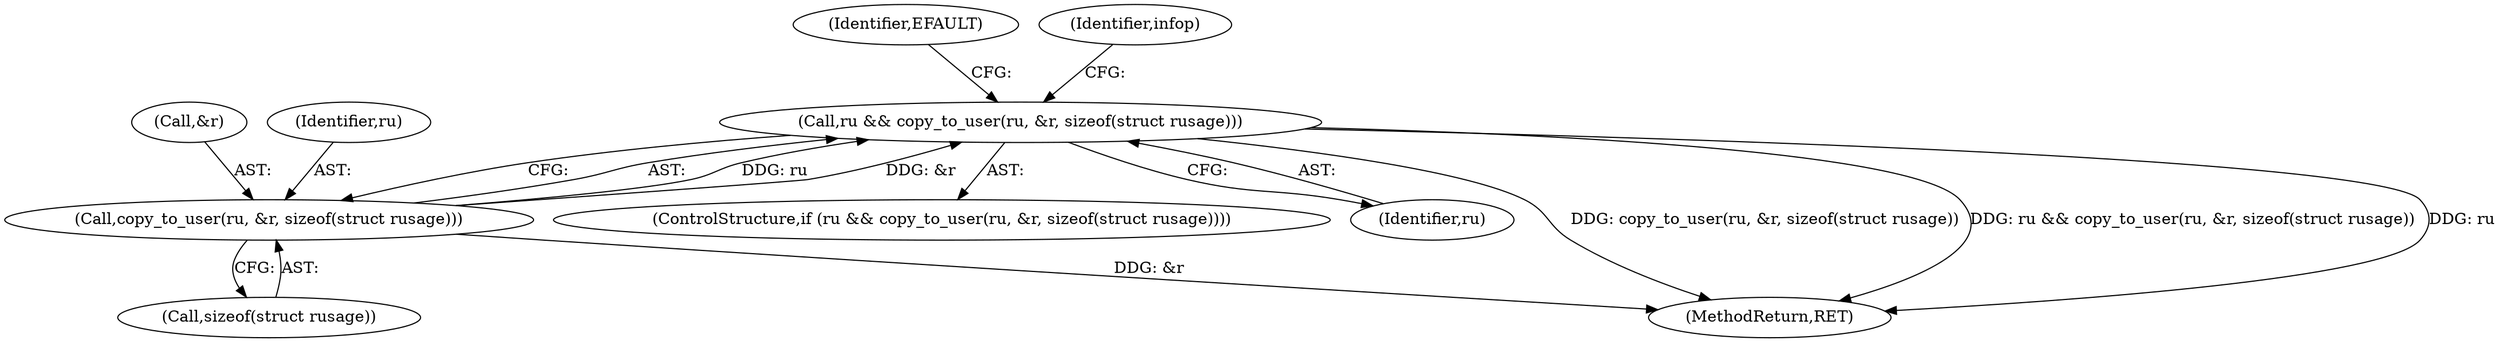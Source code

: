 digraph "0_linux_6c85501f2fabcfc4fc6ed976543d252c4eaf4be9_0@API" {
"1000149" [label="(Call,ru && copy_to_user(ru, &r, sizeof(struct rusage)))"];
"1000151" [label="(Call,copy_to_user(ru, &r, sizeof(struct rusage)))"];
"1000153" [label="(Call,&r)"];
"1000148" [label="(ControlStructure,if (ru && copy_to_user(ru, &r, sizeof(struct rusage))))"];
"1000159" [label="(Identifier,EFAULT)"];
"1000150" [label="(Identifier,ru)"];
"1000155" [label="(Call,sizeof(struct rusage))"];
"1000149" [label="(Call,ru && copy_to_user(ru, &r, sizeof(struct rusage)))"];
"1000151" [label="(Call,copy_to_user(ru, &r, sizeof(struct rusage)))"];
"1000162" [label="(Identifier,infop)"];
"1000152" [label="(Identifier,ru)"];
"1000224" [label="(MethodReturn,RET)"];
"1000149" -> "1000148"  [label="AST: "];
"1000149" -> "1000150"  [label="CFG: "];
"1000149" -> "1000151"  [label="CFG: "];
"1000150" -> "1000149"  [label="AST: "];
"1000151" -> "1000149"  [label="AST: "];
"1000159" -> "1000149"  [label="CFG: "];
"1000162" -> "1000149"  [label="CFG: "];
"1000149" -> "1000224"  [label="DDG: copy_to_user(ru, &r, sizeof(struct rusage))"];
"1000149" -> "1000224"  [label="DDG: ru && copy_to_user(ru, &r, sizeof(struct rusage))"];
"1000149" -> "1000224"  [label="DDG: ru"];
"1000151" -> "1000149"  [label="DDG: ru"];
"1000151" -> "1000149"  [label="DDG: &r"];
"1000151" -> "1000155"  [label="CFG: "];
"1000152" -> "1000151"  [label="AST: "];
"1000153" -> "1000151"  [label="AST: "];
"1000155" -> "1000151"  [label="AST: "];
"1000151" -> "1000224"  [label="DDG: &r"];
}
